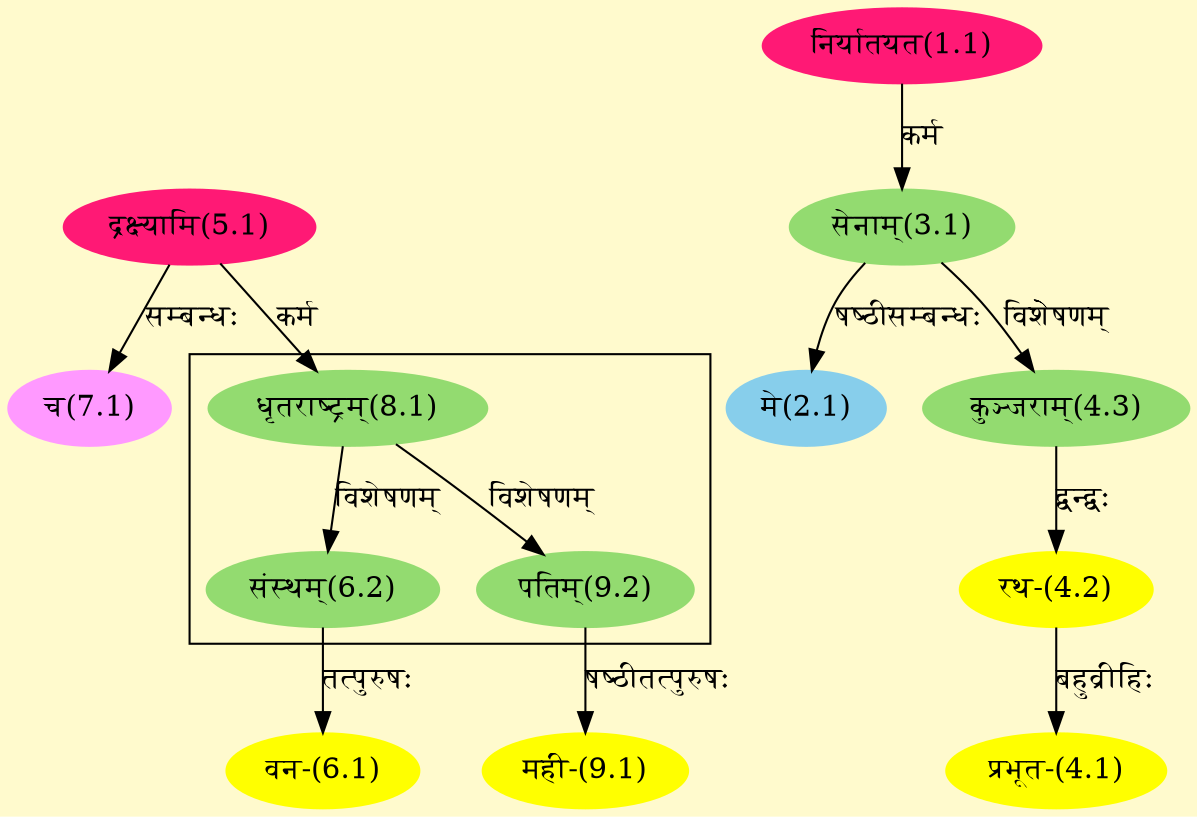 digraph G{
rankdir=BT;
 compound=true;
 bgcolor="lemonchiffon1";

subgraph cluster_1{
Node6_2 [style=filled, color="#93DB70" label = "संस्थम्(6.2)"]
Node8_1 [style=filled, color="#93DB70" label = "धृतराष्ट्रम्(8.1)"]
Node9_2 [style=filled, color="#93DB70" label = "पतिम्(9.2)"]

}
Node1_1 [style=filled, color="#FF1975" label = "निर्यातयत(1.1)"]
Node [style=filled, color="" label = "()"]
Node2_1 [style=filled, color="#87CEEB" label = "मे(2.1)"]
Node3_1 [style=filled, color="#93DB70" label = "सेनाम्(3.1)"]
Node4_1 [style=filled, color="#FFFF00" label = "प्रभूत-(4.1)"]
Node4_2 [style=filled, color="#FFFF00" label = "रथ-(4.2)"]
Node4_3 [style=filled, color="#93DB70" label = "कुञ्जराम्(4.3)"]
Node5_1 [style=filled, color="#FF1975" label = "द्रक्ष्यामि(5.1)"]
Node6_1 [style=filled, color="#FFFF00" label = "वन-(6.1)"]
Node6_2 [style=filled, color="#93DB70" label = "संस्थम्(6.2)"]
Node7_1 [style=filled, color="#FF99FF" label = "च(7.1)"]
Node8_1 [style=filled, color="#93DB70" label = "धृतराष्ट्रम्(8.1)"]
Node9_1 [style=filled, color="#FFFF00" label = "मही-(9.1)"]
Node9_2 [style=filled, color="#93DB70" label = "पतिम्(9.2)"]
/* Start of Relations section */

Node2_1 -> Node3_1 [  label="षष्ठीसम्बन्धः"  dir="back" ]
Node3_1 -> Node1_1 [  label="कर्म"  dir="back" ]
Node4_1 -> Node4_2 [  label="बहुव्रीहिः"  dir="back" ]
Node4_2 -> Node4_3 [  label="द्वन्द्वः"  dir="back" ]
Node4_3 -> Node3_1 [  label="विशेेषणम्"  dir="back" ]
Node6_1 -> Node6_2 [  label="तत्पुरुषः"  dir="back" ]
Node6_2 -> Node8_1 [  label="विशेषणम्"  dir="back" ]
Node7_1 -> Node5_1 [  label="सम्बन्धः"  dir="back" ]
Node8_1 -> Node5_1 [  label="कर्म"  dir="back" ]
Node9_1 -> Node9_2 [  label="षष्ठीतत्पुरुषः"  dir="back" ]
Node9_2 -> Node8_1 [  label="विशेषणम्"  dir="back" ]
}
